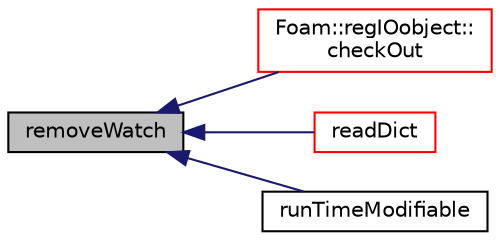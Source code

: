 digraph "removeWatch"
{
  bgcolor="transparent";
  edge [fontname="Helvetica",fontsize="10",labelfontname="Helvetica",labelfontsize="10"];
  node [fontname="Helvetica",fontsize="10",shape=record];
  rankdir="LR";
  Node1 [label="removeWatch",height=0.2,width=0.4,color="black", fillcolor="grey75", style="filled", fontcolor="black"];
  Node1 -> Node2 [dir="back",color="midnightblue",fontsize="10",style="solid",fontname="Helvetica"];
  Node2 [label="Foam::regIOobject::\lcheckOut",height=0.2,width=0.4,color="red",URL="$a02205.html#aca37b66bfd7214d80ab764b883b5bfc6",tooltip="Remove object from registry. "];
  Node1 -> Node3 [dir="back",color="midnightblue",fontsize="10",style="solid",fontname="Helvetica"];
  Node3 [label="readDict",height=0.2,width=0.4,color="red",URL="$a02697.html#a09f8bbb748b599cf713fa2e07ec7e0b4",tooltip="Read the control dictionary and set the write controls etc. "];
  Node1 -> Node4 [dir="back",color="midnightblue",fontsize="10",style="solid",fontname="Helvetica"];
  Node4 [label="runTimeModifiable",height=0.2,width=0.4,color="black",URL="$a02697.html#aaab0dea4737d8828f4f8b528817dc2e6",tooltip="Supports re-reading. "];
}

